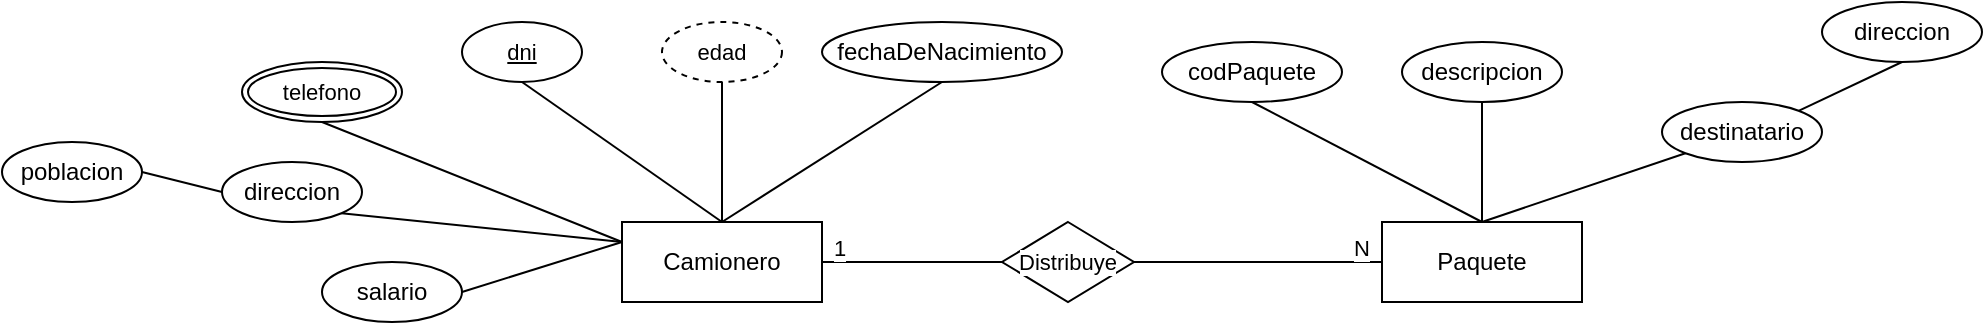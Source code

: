 <mxfile version="28.2.0">
  <diagram name="Página-1" id="oGamcXmMoIbd5VSTp82N">
    <mxGraphModel dx="1932" dy="473" grid="1" gridSize="10" guides="1" tooltips="1" connect="1" arrows="1" fold="1" page="1" pageScale="1" pageWidth="827" pageHeight="1169" math="0" shadow="0">
      <root>
        <mxCell id="0" />
        <mxCell id="1" parent="0" />
        <mxCell id="LKhaDl4wkM7VXUCBA-Da-11" style="edgeStyle=none;shape=connector;rounded=0;orthogonalLoop=1;jettySize=auto;html=1;exitX=0.5;exitY=0;exitDx=0;exitDy=0;strokeColor=default;align=center;verticalAlign=middle;fontFamily=Helvetica;fontSize=11;fontColor=default;labelBackgroundColor=default;endArrow=none;" edge="1" parent="1" source="LKhaDl4wkM7VXUCBA-Da-1">
          <mxGeometry relative="1" as="geometry">
            <mxPoint x="160" y="50" as="targetPoint" />
          </mxGeometry>
        </mxCell>
        <mxCell id="LKhaDl4wkM7VXUCBA-Da-13" style="edgeStyle=none;shape=connector;rounded=0;orthogonalLoop=1;jettySize=auto;html=1;exitX=0.5;exitY=0;exitDx=0;exitDy=0;entryX=0.5;entryY=1;entryDx=0;entryDy=0;strokeColor=default;align=center;verticalAlign=middle;fontFamily=Helvetica;fontSize=11;fontColor=default;labelBackgroundColor=default;endArrow=none;" edge="1" parent="1" source="LKhaDl4wkM7VXUCBA-Da-1" target="LKhaDl4wkM7VXUCBA-Da-12">
          <mxGeometry relative="1" as="geometry" />
        </mxCell>
        <mxCell id="LKhaDl4wkM7VXUCBA-Da-33" style="edgeStyle=none;shape=connector;rounded=0;orthogonalLoop=1;jettySize=auto;html=1;exitX=1;exitY=0.5;exitDx=0;exitDy=0;entryX=0;entryY=0.5;entryDx=0;entryDy=0;strokeColor=default;align=center;verticalAlign=middle;fontFamily=Helvetica;fontSize=11;fontColor=default;labelBackgroundColor=default;endArrow=none;" edge="1" parent="1" source="LKhaDl4wkM7VXUCBA-Da-34" target="LKhaDl4wkM7VXUCBA-Da-2">
          <mxGeometry relative="1" as="geometry" />
        </mxCell>
        <mxCell id="LKhaDl4wkM7VXUCBA-Da-1" value="Camionero" style="whiteSpace=wrap;html=1;align=center;" vertex="1" parent="1">
          <mxGeometry x="110" y="120" width="100" height="40" as="geometry" />
        </mxCell>
        <mxCell id="LKhaDl4wkM7VXUCBA-Da-2" value="Paquete" style="whiteSpace=wrap;html=1;align=center;" vertex="1" parent="1">
          <mxGeometry x="490" y="120" width="100" height="40" as="geometry" />
        </mxCell>
        <mxCell id="LKhaDl4wkM7VXUCBA-Da-7" value="" style="endArrow=none;html=1;rounded=0;exitX=0.5;exitY=1;exitDx=0;exitDy=0;entryX=0.5;entryY=0;entryDx=0;entryDy=0;" edge="1" parent="1" source="LKhaDl4wkM7VXUCBA-Da-14" target="LKhaDl4wkM7VXUCBA-Da-1">
          <mxGeometry relative="1" as="geometry">
            <mxPoint x="67.5" y="50" as="sourcePoint" />
            <mxPoint x="490" y="50" as="targetPoint" />
          </mxGeometry>
        </mxCell>
        <mxCell id="LKhaDl4wkM7VXUCBA-Da-12" value="fechaDeNacimiento" style="ellipse;whiteSpace=wrap;html=1;align=center;" vertex="1" parent="1">
          <mxGeometry x="210" y="20" width="120" height="30" as="geometry" />
        </mxCell>
        <mxCell id="LKhaDl4wkM7VXUCBA-Da-14" value="dni" style="ellipse;whiteSpace=wrap;html=1;align=center;fontStyle=4;fontFamily=Helvetica;fontSize=11;fontColor=default;labelBackgroundColor=default;" vertex="1" parent="1">
          <mxGeometry x="30" y="20" width="60" height="30" as="geometry" />
        </mxCell>
        <mxCell id="LKhaDl4wkM7VXUCBA-Da-15" value="edad" style="ellipse;whiteSpace=wrap;html=1;align=center;dashed=1;fontFamily=Helvetica;fontSize=11;fontColor=default;labelBackgroundColor=default;" vertex="1" parent="1">
          <mxGeometry x="130" y="20" width="60" height="30" as="geometry" />
        </mxCell>
        <mxCell id="LKhaDl4wkM7VXUCBA-Da-17" style="edgeStyle=none;shape=connector;rounded=0;orthogonalLoop=1;jettySize=auto;html=1;exitX=0.5;exitY=1;exitDx=0;exitDy=0;entryX=0;entryY=0.25;entryDx=0;entryDy=0;strokeColor=default;align=center;verticalAlign=middle;fontFamily=Helvetica;fontSize=11;fontColor=default;labelBackgroundColor=default;endArrow=none;" edge="1" parent="1" source="LKhaDl4wkM7VXUCBA-Da-16" target="LKhaDl4wkM7VXUCBA-Da-1">
          <mxGeometry relative="1" as="geometry" />
        </mxCell>
        <mxCell id="LKhaDl4wkM7VXUCBA-Da-16" value="telefono" style="ellipse;shape=doubleEllipse;margin=3;whiteSpace=wrap;html=1;align=center;fontFamily=Helvetica;fontSize=11;fontColor=default;labelBackgroundColor=default;" vertex="1" parent="1">
          <mxGeometry x="-80" y="40" width="80" height="30" as="geometry" />
        </mxCell>
        <mxCell id="LKhaDl4wkM7VXUCBA-Da-20" style="edgeStyle=none;shape=connector;rounded=0;orthogonalLoop=1;jettySize=auto;html=1;exitX=1;exitY=1;exitDx=0;exitDy=0;entryX=0;entryY=0.25;entryDx=0;entryDy=0;strokeColor=default;align=center;verticalAlign=middle;fontFamily=Helvetica;fontSize=11;fontColor=default;labelBackgroundColor=default;endArrow=none;" edge="1" parent="1" source="LKhaDl4wkM7VXUCBA-Da-18" target="LKhaDl4wkM7VXUCBA-Da-1">
          <mxGeometry relative="1" as="geometry" />
        </mxCell>
        <mxCell id="LKhaDl4wkM7VXUCBA-Da-18" value="direccion" style="ellipse;whiteSpace=wrap;html=1;align=center;" vertex="1" parent="1">
          <mxGeometry x="-90" y="90" width="70" height="30" as="geometry" />
        </mxCell>
        <mxCell id="LKhaDl4wkM7VXUCBA-Da-21" style="edgeStyle=none;shape=connector;rounded=0;orthogonalLoop=1;jettySize=auto;html=1;exitX=1;exitY=0.5;exitDx=0;exitDy=0;entryX=0;entryY=0.25;entryDx=0;entryDy=0;strokeColor=default;align=center;verticalAlign=middle;fontFamily=Helvetica;fontSize=11;fontColor=default;labelBackgroundColor=default;endArrow=none;" edge="1" parent="1" source="LKhaDl4wkM7VXUCBA-Da-19" target="LKhaDl4wkM7VXUCBA-Da-1">
          <mxGeometry relative="1" as="geometry" />
        </mxCell>
        <mxCell id="LKhaDl4wkM7VXUCBA-Da-19" value="salario" style="ellipse;whiteSpace=wrap;html=1;align=center;" vertex="1" parent="1">
          <mxGeometry x="-40" y="140" width="70" height="30" as="geometry" />
        </mxCell>
        <mxCell id="LKhaDl4wkM7VXUCBA-Da-23" style="edgeStyle=none;shape=connector;rounded=0;orthogonalLoop=1;jettySize=auto;html=1;exitX=1;exitY=0.5;exitDx=0;exitDy=0;entryX=0;entryY=0.5;entryDx=0;entryDy=0;strokeColor=default;align=center;verticalAlign=middle;fontFamily=Helvetica;fontSize=11;fontColor=default;labelBackgroundColor=default;endArrow=none;" edge="1" parent="1" source="LKhaDl4wkM7VXUCBA-Da-22" target="LKhaDl4wkM7VXUCBA-Da-18">
          <mxGeometry relative="1" as="geometry" />
        </mxCell>
        <mxCell id="LKhaDl4wkM7VXUCBA-Da-22" value="poblacion" style="ellipse;whiteSpace=wrap;html=1;align=center;" vertex="1" parent="1">
          <mxGeometry x="-200" y="80" width="70" height="30" as="geometry" />
        </mxCell>
        <mxCell id="LKhaDl4wkM7VXUCBA-Da-25" style="edgeStyle=none;shape=connector;rounded=0;orthogonalLoop=1;jettySize=auto;html=1;exitX=0.5;exitY=1;exitDx=0;exitDy=0;entryX=0.5;entryY=0;entryDx=0;entryDy=0;strokeColor=default;align=center;verticalAlign=middle;fontFamily=Helvetica;fontSize=11;fontColor=default;labelBackgroundColor=default;endArrow=none;" edge="1" parent="1" source="LKhaDl4wkM7VXUCBA-Da-24" target="LKhaDl4wkM7VXUCBA-Da-2">
          <mxGeometry relative="1" as="geometry" />
        </mxCell>
        <mxCell id="LKhaDl4wkM7VXUCBA-Da-24" value="codPaquete" style="ellipse;whiteSpace=wrap;html=1;align=center;" vertex="1" parent="1">
          <mxGeometry x="380" y="30" width="90" height="30" as="geometry" />
        </mxCell>
        <mxCell id="LKhaDl4wkM7VXUCBA-Da-27" style="edgeStyle=none;shape=connector;rounded=0;orthogonalLoop=1;jettySize=auto;html=1;exitX=0.5;exitY=1;exitDx=0;exitDy=0;strokeColor=default;align=center;verticalAlign=middle;fontFamily=Helvetica;fontSize=11;fontColor=default;labelBackgroundColor=default;endArrow=none;" edge="1" parent="1" source="LKhaDl4wkM7VXUCBA-Da-26" target="LKhaDl4wkM7VXUCBA-Da-2">
          <mxGeometry relative="1" as="geometry" />
        </mxCell>
        <mxCell id="LKhaDl4wkM7VXUCBA-Da-26" value="descripcion" style="ellipse;whiteSpace=wrap;html=1;align=center;" vertex="1" parent="1">
          <mxGeometry x="500" y="30" width="80" height="30" as="geometry" />
        </mxCell>
        <mxCell id="LKhaDl4wkM7VXUCBA-Da-29" style="edgeStyle=none;shape=connector;rounded=0;orthogonalLoop=1;jettySize=auto;html=1;exitX=0;exitY=1;exitDx=0;exitDy=0;entryX=0.5;entryY=0;entryDx=0;entryDy=0;strokeColor=default;align=center;verticalAlign=middle;fontFamily=Helvetica;fontSize=11;fontColor=default;labelBackgroundColor=default;endArrow=none;" edge="1" parent="1" source="LKhaDl4wkM7VXUCBA-Da-28" target="LKhaDl4wkM7VXUCBA-Da-2">
          <mxGeometry relative="1" as="geometry" />
        </mxCell>
        <mxCell id="LKhaDl4wkM7VXUCBA-Da-32" style="edgeStyle=none;shape=connector;rounded=0;orthogonalLoop=1;jettySize=auto;html=1;exitX=1;exitY=0;exitDx=0;exitDy=0;entryX=0.5;entryY=1;entryDx=0;entryDy=0;strokeColor=default;align=center;verticalAlign=middle;fontFamily=Helvetica;fontSize=11;fontColor=default;labelBackgroundColor=default;endArrow=none;" edge="1" parent="1" source="LKhaDl4wkM7VXUCBA-Da-28" target="LKhaDl4wkM7VXUCBA-Da-31">
          <mxGeometry relative="1" as="geometry" />
        </mxCell>
        <mxCell id="LKhaDl4wkM7VXUCBA-Da-28" value="destinatario" style="ellipse;whiteSpace=wrap;html=1;align=center;" vertex="1" parent="1">
          <mxGeometry x="630" y="60" width="80" height="30" as="geometry" />
        </mxCell>
        <mxCell id="LKhaDl4wkM7VXUCBA-Da-31" value="direccion" style="ellipse;whiteSpace=wrap;html=1;align=center;" vertex="1" parent="1">
          <mxGeometry x="710" y="10" width="80" height="30" as="geometry" />
        </mxCell>
        <mxCell id="LKhaDl4wkM7VXUCBA-Da-35" value="" style="edgeStyle=none;shape=connector;rounded=0;orthogonalLoop=1;jettySize=auto;html=1;exitX=1;exitY=0.5;exitDx=0;exitDy=0;entryX=0;entryY=0.5;entryDx=0;entryDy=0;strokeColor=default;align=center;verticalAlign=middle;fontFamily=Helvetica;fontSize=11;fontColor=default;labelBackgroundColor=default;endArrow=none;" edge="1" parent="1" source="LKhaDl4wkM7VXUCBA-Da-1" target="LKhaDl4wkM7VXUCBA-Da-34">
          <mxGeometry relative="1" as="geometry">
            <mxPoint x="210" y="140" as="sourcePoint" />
            <mxPoint x="490" y="140" as="targetPoint" />
          </mxGeometry>
        </mxCell>
        <mxCell id="LKhaDl4wkM7VXUCBA-Da-34" value="Distribuye" style="shape=rhombus;perimeter=rhombusPerimeter;whiteSpace=wrap;html=1;align=center;fontFamily=Helvetica;fontSize=11;fontColor=default;labelBackgroundColor=default;" vertex="1" parent="1">
          <mxGeometry x="300" y="120" width="66" height="40" as="geometry" />
        </mxCell>
        <mxCell id="LKhaDl4wkM7VXUCBA-Da-36" value="N" style="text;strokeColor=none;fillColor=none;spacingLeft=4;spacingRight=4;overflow=hidden;rotatable=0;points=[[0,0.5],[1,0.5]];portConstraint=eastwest;fontSize=11;whiteSpace=wrap;html=1;fontFamily=Helvetica;fontColor=default;labelBackgroundColor=default;" vertex="1" parent="1">
          <mxGeometry x="470" y="120" width="40" height="30" as="geometry" />
        </mxCell>
        <mxCell id="LKhaDl4wkM7VXUCBA-Da-39" value="N" style="text;strokeColor=none;fillColor=none;spacingLeft=4;spacingRight=4;overflow=hidden;rotatable=0;points=[[0,0.5],[1,0.5]];portConstraint=eastwest;fontSize=11;whiteSpace=wrap;html=1;fontFamily=Helvetica;fontColor=default;labelBackgroundColor=default;" vertex="1" parent="1">
          <mxGeometry x="470" y="120" width="40" height="30" as="geometry" />
        </mxCell>
        <mxCell id="LKhaDl4wkM7VXUCBA-Da-40" value="1" style="text;strokeColor=none;fillColor=none;spacingLeft=4;spacingRight=4;overflow=hidden;rotatable=0;points=[[0,0.5],[1,0.5]];portConstraint=eastwest;fontSize=11;whiteSpace=wrap;html=1;fontFamily=Helvetica;fontColor=default;labelBackgroundColor=default;" vertex="1" parent="1">
          <mxGeometry x="210" y="120" width="40" height="30" as="geometry" />
        </mxCell>
      </root>
    </mxGraphModel>
  </diagram>
</mxfile>
